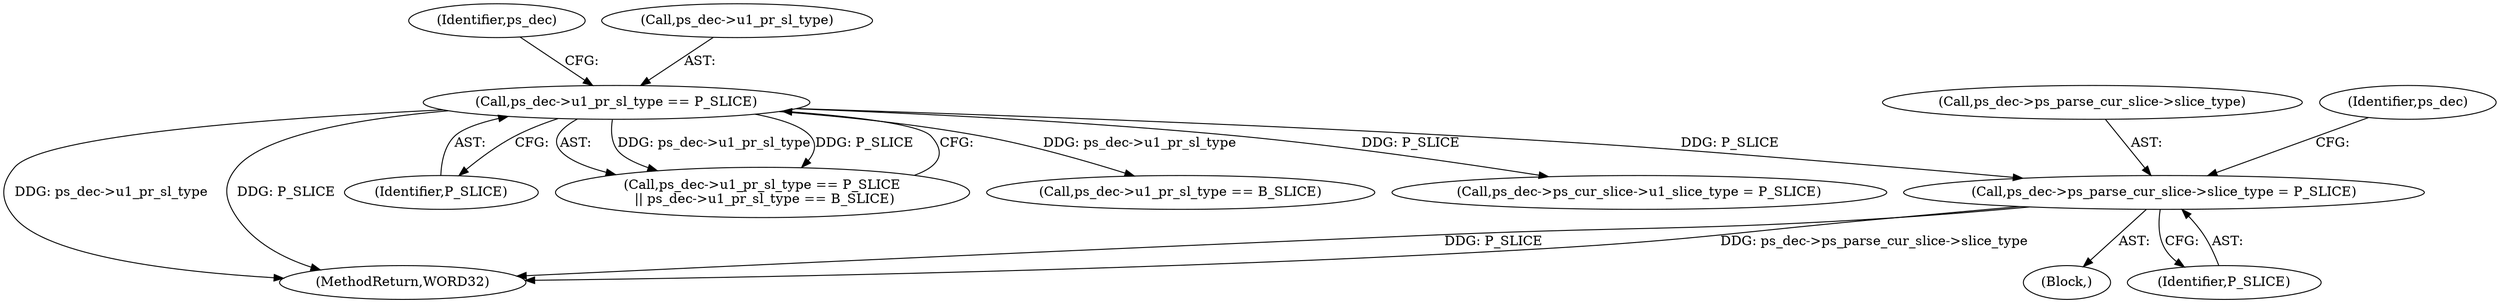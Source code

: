 digraph "0_Android_cc676ebd95247646e67907ccab150fb77a847335_0@pointer" {
"1000927" [label="(Call,ps_dec->ps_parse_cur_slice->slice_type = P_SLICE)"];
"1000601" [label="(Call,ps_dec->u1_pr_sl_type == P_SLICE)"];
"1000928" [label="(Call,ps_dec->ps_parse_cur_slice->slice_type)"];
"1000601" [label="(Call,ps_dec->u1_pr_sl_type == P_SLICE)"];
"1000608" [label="(Identifier,ps_dec)"];
"1000602" [label="(Call,ps_dec->u1_pr_sl_type)"];
"1000920" [label="(Call,ps_dec->ps_cur_slice->u1_slice_type = P_SLICE)"];
"1000933" [label="(Identifier,P_SLICE)"];
"1000605" [label="(Identifier,P_SLICE)"];
"1000927" [label="(Call,ps_dec->ps_parse_cur_slice->slice_type = P_SLICE)"];
"1000936" [label="(Identifier,ps_dec)"];
"1001350" [label="(MethodReturn,WORD32)"];
"1000600" [label="(Call,ps_dec->u1_pr_sl_type == P_SLICE\n || ps_dec->u1_pr_sl_type == B_SLICE)"];
"1000136" [label="(Block,)"];
"1000606" [label="(Call,ps_dec->u1_pr_sl_type == B_SLICE)"];
"1000927" -> "1000136"  [label="AST: "];
"1000927" -> "1000933"  [label="CFG: "];
"1000928" -> "1000927"  [label="AST: "];
"1000933" -> "1000927"  [label="AST: "];
"1000936" -> "1000927"  [label="CFG: "];
"1000927" -> "1001350"  [label="DDG: P_SLICE"];
"1000927" -> "1001350"  [label="DDG: ps_dec->ps_parse_cur_slice->slice_type"];
"1000601" -> "1000927"  [label="DDG: P_SLICE"];
"1000601" -> "1000600"  [label="AST: "];
"1000601" -> "1000605"  [label="CFG: "];
"1000602" -> "1000601"  [label="AST: "];
"1000605" -> "1000601"  [label="AST: "];
"1000608" -> "1000601"  [label="CFG: "];
"1000600" -> "1000601"  [label="CFG: "];
"1000601" -> "1001350"  [label="DDG: ps_dec->u1_pr_sl_type"];
"1000601" -> "1001350"  [label="DDG: P_SLICE"];
"1000601" -> "1000600"  [label="DDG: ps_dec->u1_pr_sl_type"];
"1000601" -> "1000600"  [label="DDG: P_SLICE"];
"1000601" -> "1000606"  [label="DDG: ps_dec->u1_pr_sl_type"];
"1000601" -> "1000920"  [label="DDG: P_SLICE"];
}
